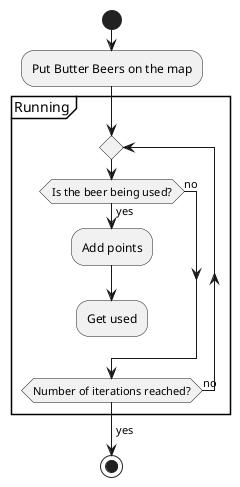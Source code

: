 @startuml
'https://plantuml.com/activity-diagram-beta

start

:Put Butter Beers on the map;

partition Running {
    repeat
        if (Is the beer being used?) then (yes)
            :Add points;
            :Get used;
            kill
        else (no)
        endif
    repeat while (Number of iterations reached?) is (no)
->yes;
}

stop


@enduml
